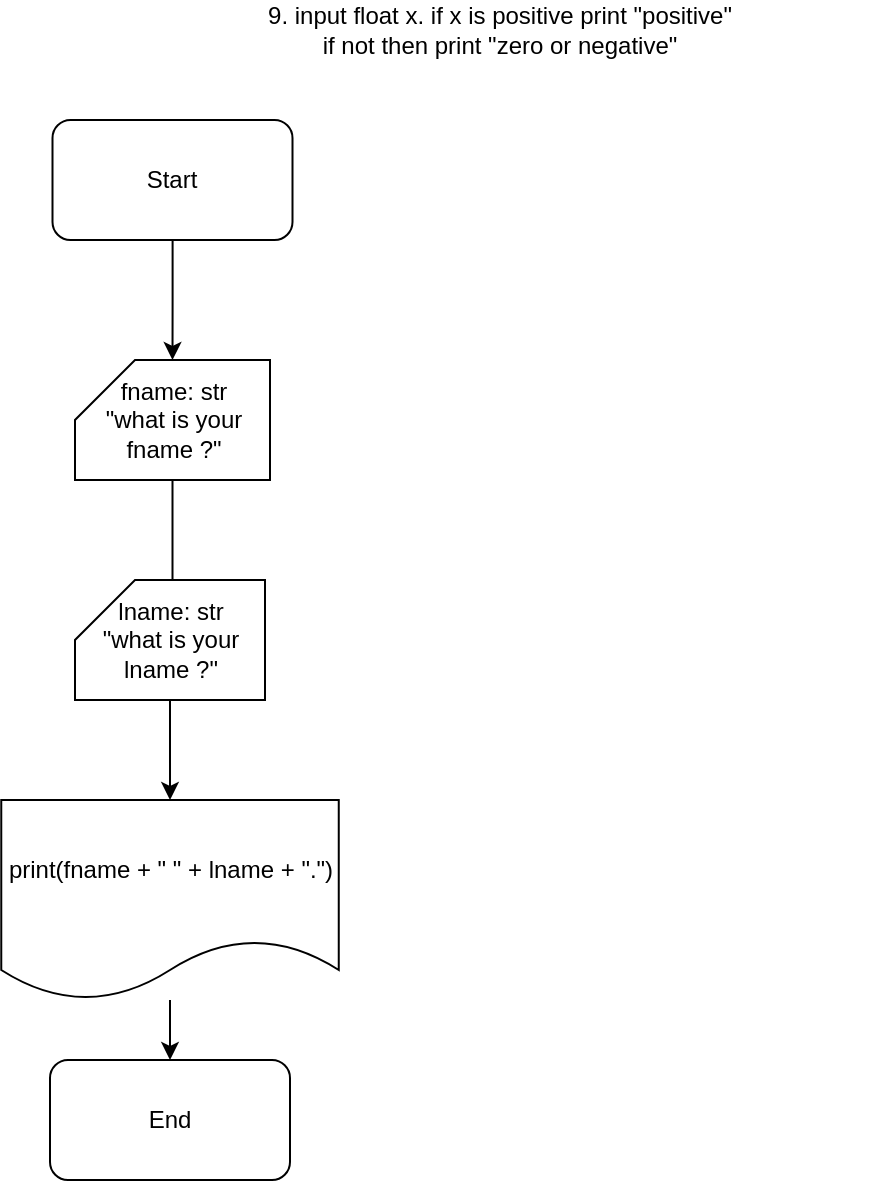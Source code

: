 <mxfile version="24.6.4" type="device">
  <diagram name="Page-1" id="zCJOOwEvWnlqeo-MKQPp">
    <mxGraphModel dx="1154" dy="532" grid="1" gridSize="10" guides="1" tooltips="1" connect="1" arrows="1" fold="1" page="1" pageScale="1" pageWidth="850" pageHeight="1100" math="0" shadow="0">
      <root>
        <mxCell id="0" />
        <mxCell id="1" parent="0" />
        <mxCell id="24lvV09j2VHUAjs1KWGv-1" value="Start" style="rounded=1;whiteSpace=wrap;html=1;" parent="1" vertex="1">
          <mxGeometry x="41.25" y="90" width="120" height="60" as="geometry" />
        </mxCell>
        <mxCell id="24lvV09j2VHUAjs1KWGv-2" value="End" style="rounded=1;whiteSpace=wrap;html=1;" parent="1" vertex="1">
          <mxGeometry x="40" y="560" width="120" height="60" as="geometry" />
        </mxCell>
        <mxCell id="24lvV09j2VHUAjs1KWGv-7" value="9. input float x. if x is positive print &quot;positive&quot; &lt;br&gt;if not then print &quot;zero or negative&quot;" style="text;html=1;align=center;verticalAlign=middle;whiteSpace=wrap;rounded=0;" parent="1" vertex="1">
          <mxGeometry x="70" y="30" width="390" height="30" as="geometry" />
        </mxCell>
        <mxCell id="2i2Ug3EKJSbQpZiKw1Ly-1" value="" style="edgeStyle=orthogonalEdgeStyle;rounded=0;orthogonalLoop=1;jettySize=auto;html=1;entryX=0.5;entryY=0;entryDx=0;entryDy=0;" edge="1" parent="1" source="24lvV09j2VHUAjs1KWGv-1" target="24lvV09j2VHUAjs1KWGv-24">
          <mxGeometry relative="1" as="geometry">
            <mxPoint x="100" y="150" as="sourcePoint" />
            <mxPoint x="100" y="550" as="targetPoint" />
          </mxGeometry>
        </mxCell>
        <mxCell id="24lvV09j2VHUAjs1KWGv-24" value="fname: str&lt;div&gt;&quot;what is your fname ?&quot;&lt;/div&gt;" style="shape=card;whiteSpace=wrap;html=1;" parent="1" vertex="1">
          <mxGeometry x="52.5" y="210" width="97.5" height="60" as="geometry" />
        </mxCell>
        <mxCell id="2i2Ug3EKJSbQpZiKw1Ly-2" value="" style="edgeStyle=orthogonalEdgeStyle;rounded=0;orthogonalLoop=1;jettySize=auto;html=1;entryX=0.5;entryY=0;entryDx=0;entryDy=0;" edge="1" parent="1" source="24lvV09j2VHUAjs1KWGv-24" target="24lvV09j2VHUAjs1KWGv-19">
          <mxGeometry relative="1" as="geometry">
            <mxPoint x="101" y="270" as="sourcePoint" />
            <mxPoint x="100" y="550" as="targetPoint" />
            <Array as="points" />
          </mxGeometry>
        </mxCell>
        <mxCell id="2i2Ug3EKJSbQpZiKw1Ly-3" value="" style="edgeStyle=orthogonalEdgeStyle;rounded=0;orthogonalLoop=1;jettySize=auto;html=1;" edge="1" parent="1" source="24lvV09j2VHUAjs1KWGv-19" target="24lvV09j2VHUAjs1KWGv-2">
          <mxGeometry relative="1" as="geometry">
            <Array as="points">
              <mxPoint x="100" y="530" />
              <mxPoint x="100" y="530" />
            </Array>
          </mxGeometry>
        </mxCell>
        <mxCell id="24lvV09j2VHUAjs1KWGv-19" value="print(fname + &quot; &quot; + lname + &quot;.&quot;)" style="shape=document;whiteSpace=wrap;html=1;boundedLbl=1;" parent="1" vertex="1">
          <mxGeometry x="15.63" y="430" width="168.75" height="100" as="geometry" />
        </mxCell>
        <mxCell id="24lvV09j2VHUAjs1KWGv-25" value="lname: str&lt;div&gt;&quot;what is your lname ?&quot;&lt;/div&gt;" style="shape=card;whiteSpace=wrap;html=1;" parent="1" vertex="1">
          <mxGeometry x="52.5" y="320" width="95" height="60" as="geometry" />
        </mxCell>
      </root>
    </mxGraphModel>
  </diagram>
</mxfile>
